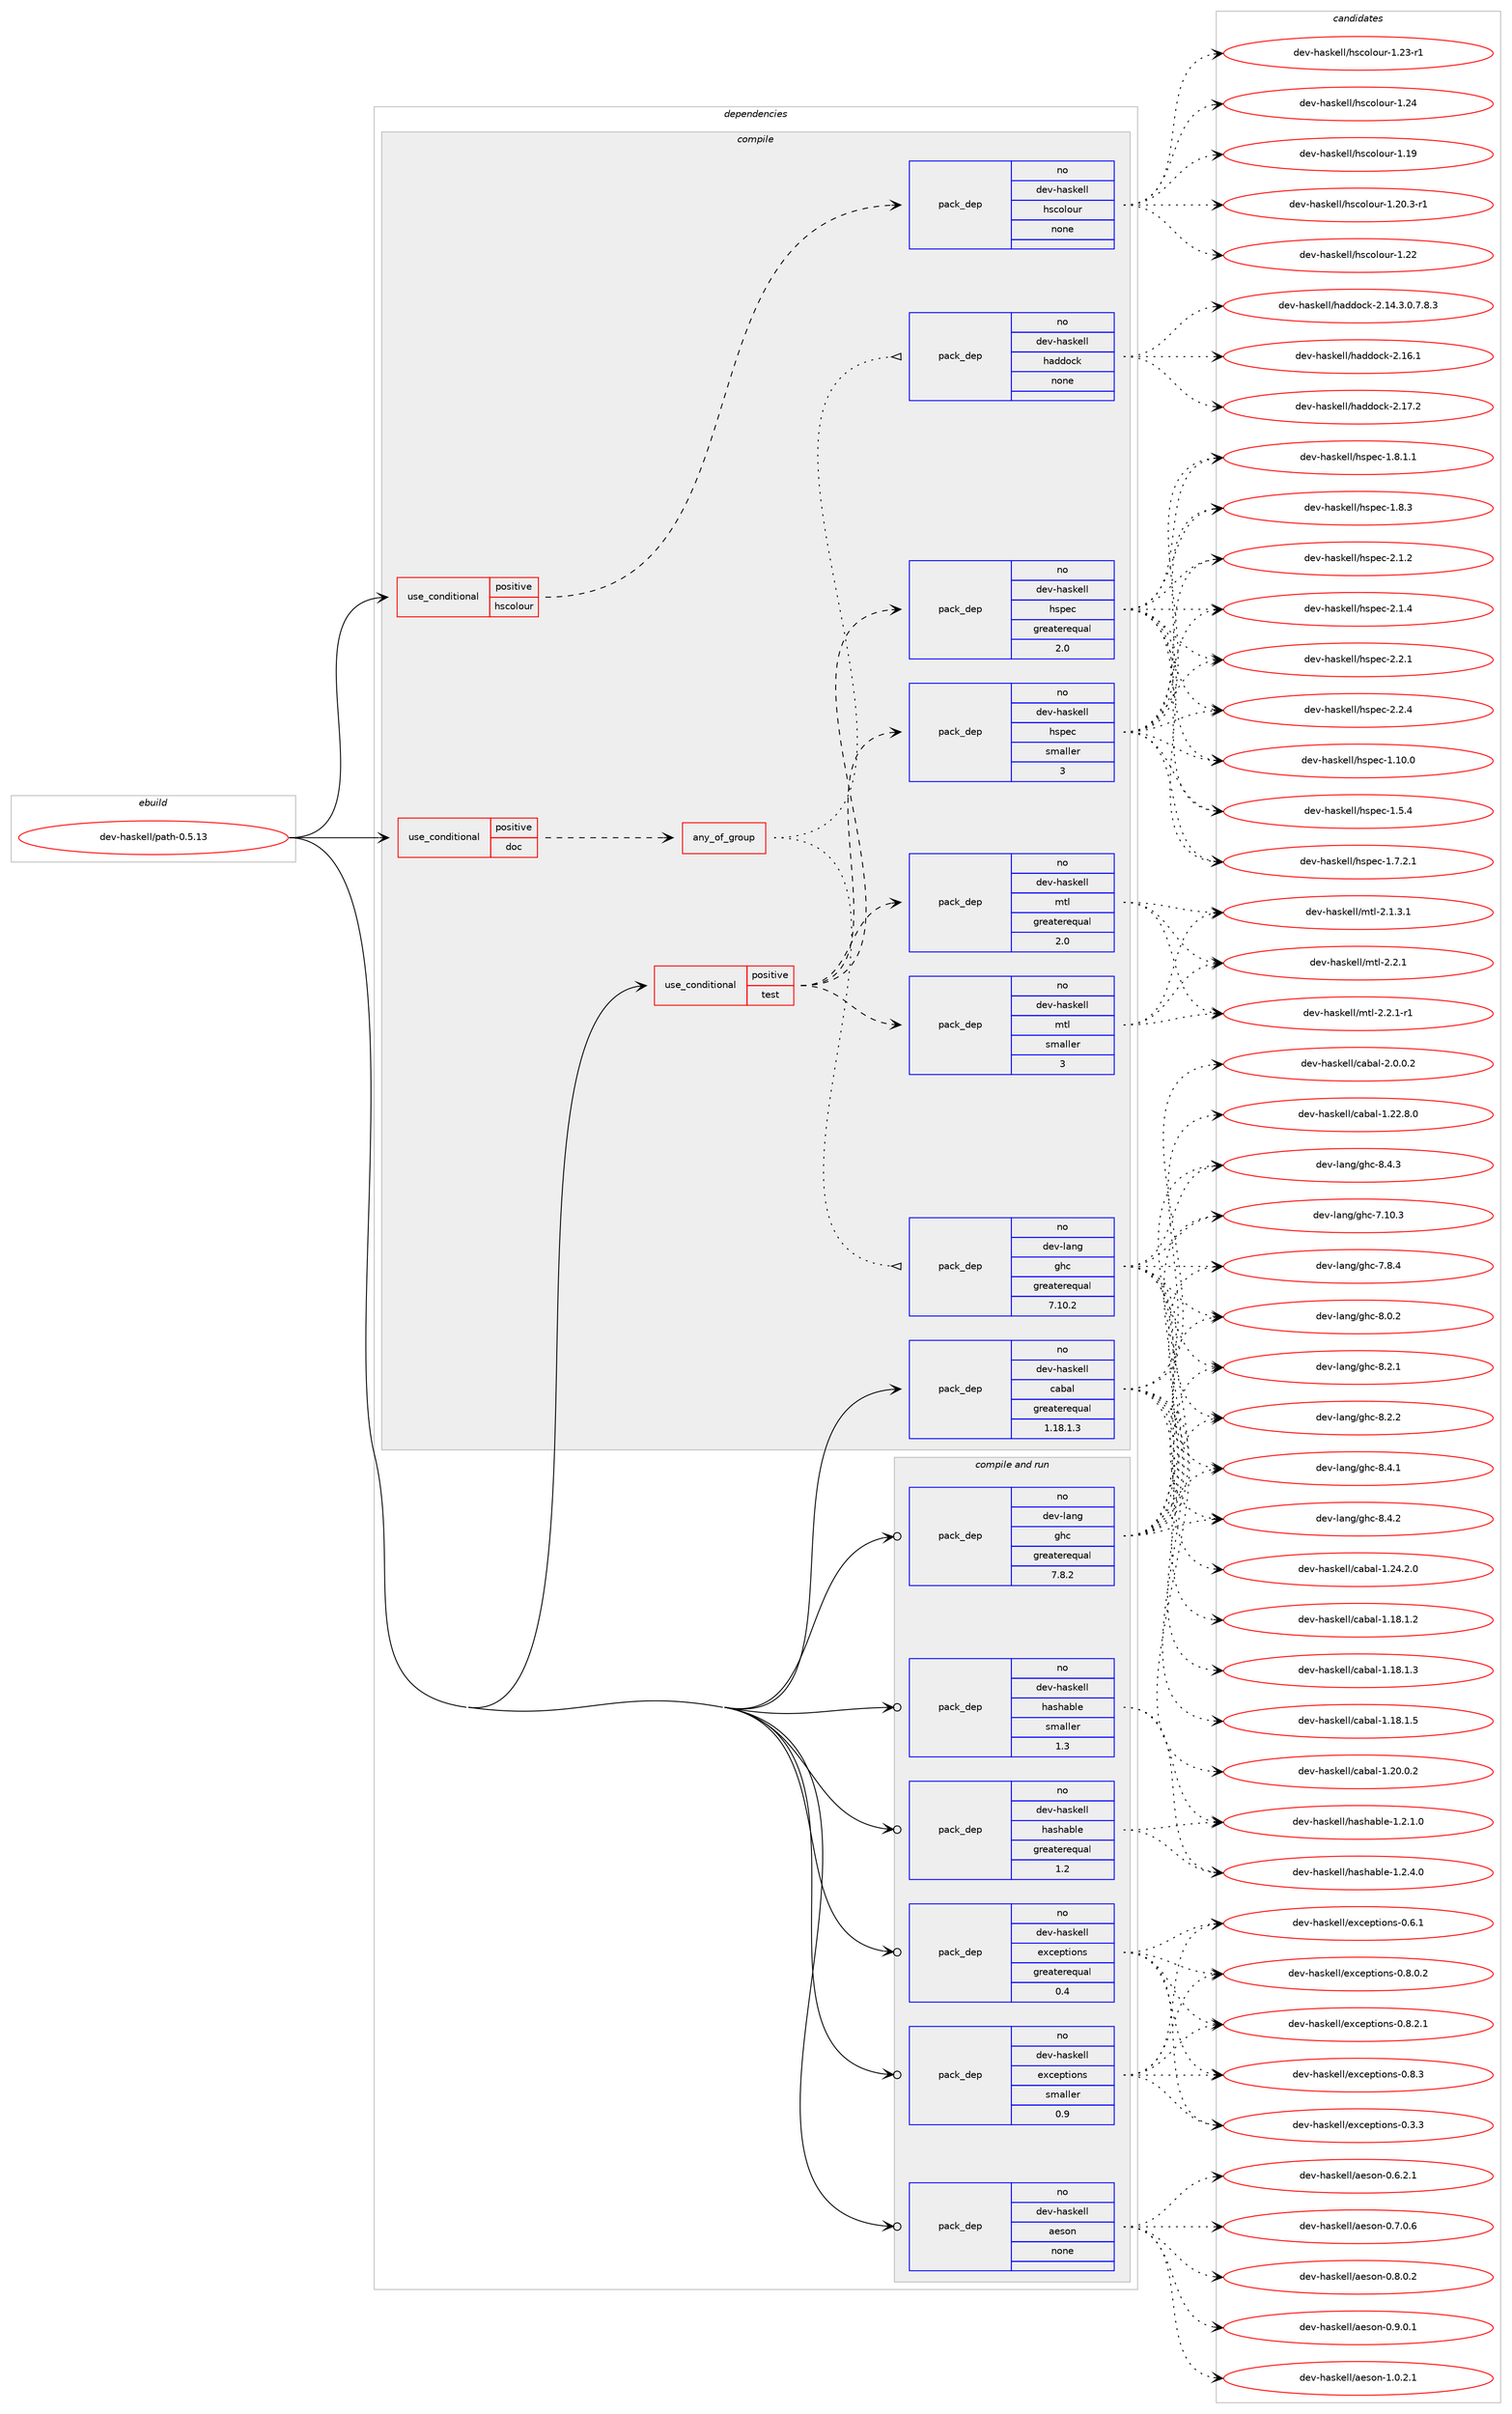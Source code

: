 digraph prolog {

# *************
# Graph options
# *************

newrank=true;
concentrate=true;
compound=true;
graph [rankdir=LR,fontname=Helvetica,fontsize=10,ranksep=1.5];#, ranksep=2.5, nodesep=0.2];
edge  [arrowhead=vee];
node  [fontname=Helvetica,fontsize=10];

# **********
# The ebuild
# **********

subgraph cluster_leftcol {
color=gray;
rank=same;
label=<<i>ebuild</i>>;
id [label="dev-haskell/path-0.5.13", color=red, width=4, href="../dev-haskell/path-0.5.13.svg"];
}

# ****************
# The dependencies
# ****************

subgraph cluster_midcol {
color=gray;
label=<<i>dependencies</i>>;
subgraph cluster_compile {
fillcolor="#eeeeee";
style=filled;
label=<<i>compile</i>>;
subgraph cond360980 {
dependency1341193 [label=<<TABLE BORDER="0" CELLBORDER="1" CELLSPACING="0" CELLPADDING="4"><TR><TD ROWSPAN="3" CELLPADDING="10">use_conditional</TD></TR><TR><TD>positive</TD></TR><TR><TD>doc</TD></TR></TABLE>>, shape=none, color=red];
subgraph any21365 {
dependency1341194 [label=<<TABLE BORDER="0" CELLBORDER="1" CELLSPACING="0" CELLPADDING="4"><TR><TD CELLPADDING="10">any_of_group</TD></TR></TABLE>>, shape=none, color=red];subgraph pack958296 {
dependency1341195 [label=<<TABLE BORDER="0" CELLBORDER="1" CELLSPACING="0" CELLPADDING="4" WIDTH="220"><TR><TD ROWSPAN="6" CELLPADDING="30">pack_dep</TD></TR><TR><TD WIDTH="110">no</TD></TR><TR><TD>dev-haskell</TD></TR><TR><TD>haddock</TD></TR><TR><TD>none</TD></TR><TR><TD></TD></TR></TABLE>>, shape=none, color=blue];
}
dependency1341194:e -> dependency1341195:w [weight=20,style="dotted",arrowhead="oinv"];
subgraph pack958297 {
dependency1341196 [label=<<TABLE BORDER="0" CELLBORDER="1" CELLSPACING="0" CELLPADDING="4" WIDTH="220"><TR><TD ROWSPAN="6" CELLPADDING="30">pack_dep</TD></TR><TR><TD WIDTH="110">no</TD></TR><TR><TD>dev-lang</TD></TR><TR><TD>ghc</TD></TR><TR><TD>greaterequal</TD></TR><TR><TD>7.10.2</TD></TR></TABLE>>, shape=none, color=blue];
}
dependency1341194:e -> dependency1341196:w [weight=20,style="dotted",arrowhead="oinv"];
}
dependency1341193:e -> dependency1341194:w [weight=20,style="dashed",arrowhead="vee"];
}
id:e -> dependency1341193:w [weight=20,style="solid",arrowhead="vee"];
subgraph cond360981 {
dependency1341197 [label=<<TABLE BORDER="0" CELLBORDER="1" CELLSPACING="0" CELLPADDING="4"><TR><TD ROWSPAN="3" CELLPADDING="10">use_conditional</TD></TR><TR><TD>positive</TD></TR><TR><TD>hscolour</TD></TR></TABLE>>, shape=none, color=red];
subgraph pack958298 {
dependency1341198 [label=<<TABLE BORDER="0" CELLBORDER="1" CELLSPACING="0" CELLPADDING="4" WIDTH="220"><TR><TD ROWSPAN="6" CELLPADDING="30">pack_dep</TD></TR><TR><TD WIDTH="110">no</TD></TR><TR><TD>dev-haskell</TD></TR><TR><TD>hscolour</TD></TR><TR><TD>none</TD></TR><TR><TD></TD></TR></TABLE>>, shape=none, color=blue];
}
dependency1341197:e -> dependency1341198:w [weight=20,style="dashed",arrowhead="vee"];
}
id:e -> dependency1341197:w [weight=20,style="solid",arrowhead="vee"];
subgraph cond360982 {
dependency1341199 [label=<<TABLE BORDER="0" CELLBORDER="1" CELLSPACING="0" CELLPADDING="4"><TR><TD ROWSPAN="3" CELLPADDING="10">use_conditional</TD></TR><TR><TD>positive</TD></TR><TR><TD>test</TD></TR></TABLE>>, shape=none, color=red];
subgraph pack958299 {
dependency1341200 [label=<<TABLE BORDER="0" CELLBORDER="1" CELLSPACING="0" CELLPADDING="4" WIDTH="220"><TR><TD ROWSPAN="6" CELLPADDING="30">pack_dep</TD></TR><TR><TD WIDTH="110">no</TD></TR><TR><TD>dev-haskell</TD></TR><TR><TD>hspec</TD></TR><TR><TD>greaterequal</TD></TR><TR><TD>2.0</TD></TR></TABLE>>, shape=none, color=blue];
}
dependency1341199:e -> dependency1341200:w [weight=20,style="dashed",arrowhead="vee"];
subgraph pack958300 {
dependency1341201 [label=<<TABLE BORDER="0" CELLBORDER="1" CELLSPACING="0" CELLPADDING="4" WIDTH="220"><TR><TD ROWSPAN="6" CELLPADDING="30">pack_dep</TD></TR><TR><TD WIDTH="110">no</TD></TR><TR><TD>dev-haskell</TD></TR><TR><TD>hspec</TD></TR><TR><TD>smaller</TD></TR><TR><TD>3</TD></TR></TABLE>>, shape=none, color=blue];
}
dependency1341199:e -> dependency1341201:w [weight=20,style="dashed",arrowhead="vee"];
subgraph pack958301 {
dependency1341202 [label=<<TABLE BORDER="0" CELLBORDER="1" CELLSPACING="0" CELLPADDING="4" WIDTH="220"><TR><TD ROWSPAN="6" CELLPADDING="30">pack_dep</TD></TR><TR><TD WIDTH="110">no</TD></TR><TR><TD>dev-haskell</TD></TR><TR><TD>mtl</TD></TR><TR><TD>greaterequal</TD></TR><TR><TD>2.0</TD></TR></TABLE>>, shape=none, color=blue];
}
dependency1341199:e -> dependency1341202:w [weight=20,style="dashed",arrowhead="vee"];
subgraph pack958302 {
dependency1341203 [label=<<TABLE BORDER="0" CELLBORDER="1" CELLSPACING="0" CELLPADDING="4" WIDTH="220"><TR><TD ROWSPAN="6" CELLPADDING="30">pack_dep</TD></TR><TR><TD WIDTH="110">no</TD></TR><TR><TD>dev-haskell</TD></TR><TR><TD>mtl</TD></TR><TR><TD>smaller</TD></TR><TR><TD>3</TD></TR></TABLE>>, shape=none, color=blue];
}
dependency1341199:e -> dependency1341203:w [weight=20,style="dashed",arrowhead="vee"];
}
id:e -> dependency1341199:w [weight=20,style="solid",arrowhead="vee"];
subgraph pack958303 {
dependency1341204 [label=<<TABLE BORDER="0" CELLBORDER="1" CELLSPACING="0" CELLPADDING="4" WIDTH="220"><TR><TD ROWSPAN="6" CELLPADDING="30">pack_dep</TD></TR><TR><TD WIDTH="110">no</TD></TR><TR><TD>dev-haskell</TD></TR><TR><TD>cabal</TD></TR><TR><TD>greaterequal</TD></TR><TR><TD>1.18.1.3</TD></TR></TABLE>>, shape=none, color=blue];
}
id:e -> dependency1341204:w [weight=20,style="solid",arrowhead="vee"];
}
subgraph cluster_compileandrun {
fillcolor="#eeeeee";
style=filled;
label=<<i>compile and run</i>>;
subgraph pack958304 {
dependency1341205 [label=<<TABLE BORDER="0" CELLBORDER="1" CELLSPACING="0" CELLPADDING="4" WIDTH="220"><TR><TD ROWSPAN="6" CELLPADDING="30">pack_dep</TD></TR><TR><TD WIDTH="110">no</TD></TR><TR><TD>dev-haskell</TD></TR><TR><TD>aeson</TD></TR><TR><TD>none</TD></TR><TR><TD></TD></TR></TABLE>>, shape=none, color=blue];
}
id:e -> dependency1341205:w [weight=20,style="solid",arrowhead="odotvee"];
subgraph pack958305 {
dependency1341206 [label=<<TABLE BORDER="0" CELLBORDER="1" CELLSPACING="0" CELLPADDING="4" WIDTH="220"><TR><TD ROWSPAN="6" CELLPADDING="30">pack_dep</TD></TR><TR><TD WIDTH="110">no</TD></TR><TR><TD>dev-haskell</TD></TR><TR><TD>exceptions</TD></TR><TR><TD>greaterequal</TD></TR><TR><TD>0.4</TD></TR></TABLE>>, shape=none, color=blue];
}
id:e -> dependency1341206:w [weight=20,style="solid",arrowhead="odotvee"];
subgraph pack958306 {
dependency1341207 [label=<<TABLE BORDER="0" CELLBORDER="1" CELLSPACING="0" CELLPADDING="4" WIDTH="220"><TR><TD ROWSPAN="6" CELLPADDING="30">pack_dep</TD></TR><TR><TD WIDTH="110">no</TD></TR><TR><TD>dev-haskell</TD></TR><TR><TD>exceptions</TD></TR><TR><TD>smaller</TD></TR><TR><TD>0.9</TD></TR></TABLE>>, shape=none, color=blue];
}
id:e -> dependency1341207:w [weight=20,style="solid",arrowhead="odotvee"];
subgraph pack958307 {
dependency1341208 [label=<<TABLE BORDER="0" CELLBORDER="1" CELLSPACING="0" CELLPADDING="4" WIDTH="220"><TR><TD ROWSPAN="6" CELLPADDING="30">pack_dep</TD></TR><TR><TD WIDTH="110">no</TD></TR><TR><TD>dev-haskell</TD></TR><TR><TD>hashable</TD></TR><TR><TD>greaterequal</TD></TR><TR><TD>1.2</TD></TR></TABLE>>, shape=none, color=blue];
}
id:e -> dependency1341208:w [weight=20,style="solid",arrowhead="odotvee"];
subgraph pack958308 {
dependency1341209 [label=<<TABLE BORDER="0" CELLBORDER="1" CELLSPACING="0" CELLPADDING="4" WIDTH="220"><TR><TD ROWSPAN="6" CELLPADDING="30">pack_dep</TD></TR><TR><TD WIDTH="110">no</TD></TR><TR><TD>dev-haskell</TD></TR><TR><TD>hashable</TD></TR><TR><TD>smaller</TD></TR><TR><TD>1.3</TD></TR></TABLE>>, shape=none, color=blue];
}
id:e -> dependency1341209:w [weight=20,style="solid",arrowhead="odotvee"];
subgraph pack958309 {
dependency1341210 [label=<<TABLE BORDER="0" CELLBORDER="1" CELLSPACING="0" CELLPADDING="4" WIDTH="220"><TR><TD ROWSPAN="6" CELLPADDING="30">pack_dep</TD></TR><TR><TD WIDTH="110">no</TD></TR><TR><TD>dev-lang</TD></TR><TR><TD>ghc</TD></TR><TR><TD>greaterequal</TD></TR><TR><TD>7.8.2</TD></TR></TABLE>>, shape=none, color=blue];
}
id:e -> dependency1341210:w [weight=20,style="solid",arrowhead="odotvee"];
}
subgraph cluster_run {
fillcolor="#eeeeee";
style=filled;
label=<<i>run</i>>;
}
}

# **************
# The candidates
# **************

subgraph cluster_choices {
rank=same;
color=gray;
label=<<i>candidates</i>>;

subgraph choice958296 {
color=black;
nodesep=1;
choice1001011184510497115107101108108471049710010011199107455046495246514648465546564651 [label="dev-haskell/haddock-2.14.3.0.7.8.3", color=red, width=4,href="../dev-haskell/haddock-2.14.3.0.7.8.3.svg"];
choice100101118451049711510710110810847104971001001119910745504649544649 [label="dev-haskell/haddock-2.16.1", color=red, width=4,href="../dev-haskell/haddock-2.16.1.svg"];
choice100101118451049711510710110810847104971001001119910745504649554650 [label="dev-haskell/haddock-2.17.2", color=red, width=4,href="../dev-haskell/haddock-2.17.2.svg"];
dependency1341195:e -> choice1001011184510497115107101108108471049710010011199107455046495246514648465546564651:w [style=dotted,weight="100"];
dependency1341195:e -> choice100101118451049711510710110810847104971001001119910745504649544649:w [style=dotted,weight="100"];
dependency1341195:e -> choice100101118451049711510710110810847104971001001119910745504649554650:w [style=dotted,weight="100"];
}
subgraph choice958297 {
color=black;
nodesep=1;
choice1001011184510897110103471031049945554649484651 [label="dev-lang/ghc-7.10.3", color=red, width=4,href="../dev-lang/ghc-7.10.3.svg"];
choice10010111845108971101034710310499455546564652 [label="dev-lang/ghc-7.8.4", color=red, width=4,href="../dev-lang/ghc-7.8.4.svg"];
choice10010111845108971101034710310499455646484650 [label="dev-lang/ghc-8.0.2", color=red, width=4,href="../dev-lang/ghc-8.0.2.svg"];
choice10010111845108971101034710310499455646504649 [label="dev-lang/ghc-8.2.1", color=red, width=4,href="../dev-lang/ghc-8.2.1.svg"];
choice10010111845108971101034710310499455646504650 [label="dev-lang/ghc-8.2.2", color=red, width=4,href="../dev-lang/ghc-8.2.2.svg"];
choice10010111845108971101034710310499455646524649 [label="dev-lang/ghc-8.4.1", color=red, width=4,href="../dev-lang/ghc-8.4.1.svg"];
choice10010111845108971101034710310499455646524650 [label="dev-lang/ghc-8.4.2", color=red, width=4,href="../dev-lang/ghc-8.4.2.svg"];
choice10010111845108971101034710310499455646524651 [label="dev-lang/ghc-8.4.3", color=red, width=4,href="../dev-lang/ghc-8.4.3.svg"];
dependency1341196:e -> choice1001011184510897110103471031049945554649484651:w [style=dotted,weight="100"];
dependency1341196:e -> choice10010111845108971101034710310499455546564652:w [style=dotted,weight="100"];
dependency1341196:e -> choice10010111845108971101034710310499455646484650:w [style=dotted,weight="100"];
dependency1341196:e -> choice10010111845108971101034710310499455646504649:w [style=dotted,weight="100"];
dependency1341196:e -> choice10010111845108971101034710310499455646504650:w [style=dotted,weight="100"];
dependency1341196:e -> choice10010111845108971101034710310499455646524649:w [style=dotted,weight="100"];
dependency1341196:e -> choice10010111845108971101034710310499455646524650:w [style=dotted,weight="100"];
dependency1341196:e -> choice10010111845108971101034710310499455646524651:w [style=dotted,weight="100"];
}
subgraph choice958298 {
color=black;
nodesep=1;
choice100101118451049711510710110810847104115991111081111171144549464957 [label="dev-haskell/hscolour-1.19", color=red, width=4,href="../dev-haskell/hscolour-1.19.svg"];
choice10010111845104971151071011081084710411599111108111117114454946504846514511449 [label="dev-haskell/hscolour-1.20.3-r1", color=red, width=4,href="../dev-haskell/hscolour-1.20.3-r1.svg"];
choice100101118451049711510710110810847104115991111081111171144549465050 [label="dev-haskell/hscolour-1.22", color=red, width=4,href="../dev-haskell/hscolour-1.22.svg"];
choice1001011184510497115107101108108471041159911110811111711445494650514511449 [label="dev-haskell/hscolour-1.23-r1", color=red, width=4,href="../dev-haskell/hscolour-1.23-r1.svg"];
choice100101118451049711510710110810847104115991111081111171144549465052 [label="dev-haskell/hscolour-1.24", color=red, width=4,href="../dev-haskell/hscolour-1.24.svg"];
dependency1341198:e -> choice100101118451049711510710110810847104115991111081111171144549464957:w [style=dotted,weight="100"];
dependency1341198:e -> choice10010111845104971151071011081084710411599111108111117114454946504846514511449:w [style=dotted,weight="100"];
dependency1341198:e -> choice100101118451049711510710110810847104115991111081111171144549465050:w [style=dotted,weight="100"];
dependency1341198:e -> choice1001011184510497115107101108108471041159911110811111711445494650514511449:w [style=dotted,weight="100"];
dependency1341198:e -> choice100101118451049711510710110810847104115991111081111171144549465052:w [style=dotted,weight="100"];
}
subgraph choice958299 {
color=black;
nodesep=1;
choice1001011184510497115107101108108471041151121019945494649484648 [label="dev-haskell/hspec-1.10.0", color=red, width=4,href="../dev-haskell/hspec-1.10.0.svg"];
choice10010111845104971151071011081084710411511210199454946534652 [label="dev-haskell/hspec-1.5.4", color=red, width=4,href="../dev-haskell/hspec-1.5.4.svg"];
choice100101118451049711510710110810847104115112101994549465546504649 [label="dev-haskell/hspec-1.7.2.1", color=red, width=4,href="../dev-haskell/hspec-1.7.2.1.svg"];
choice100101118451049711510710110810847104115112101994549465646494649 [label="dev-haskell/hspec-1.8.1.1", color=red, width=4,href="../dev-haskell/hspec-1.8.1.1.svg"];
choice10010111845104971151071011081084710411511210199454946564651 [label="dev-haskell/hspec-1.8.3", color=red, width=4,href="../dev-haskell/hspec-1.8.3.svg"];
choice10010111845104971151071011081084710411511210199455046494650 [label="dev-haskell/hspec-2.1.2", color=red, width=4,href="../dev-haskell/hspec-2.1.2.svg"];
choice10010111845104971151071011081084710411511210199455046494652 [label="dev-haskell/hspec-2.1.4", color=red, width=4,href="../dev-haskell/hspec-2.1.4.svg"];
choice10010111845104971151071011081084710411511210199455046504649 [label="dev-haskell/hspec-2.2.1", color=red, width=4,href="../dev-haskell/hspec-2.2.1.svg"];
choice10010111845104971151071011081084710411511210199455046504652 [label="dev-haskell/hspec-2.2.4", color=red, width=4,href="../dev-haskell/hspec-2.2.4.svg"];
dependency1341200:e -> choice1001011184510497115107101108108471041151121019945494649484648:w [style=dotted,weight="100"];
dependency1341200:e -> choice10010111845104971151071011081084710411511210199454946534652:w [style=dotted,weight="100"];
dependency1341200:e -> choice100101118451049711510710110810847104115112101994549465546504649:w [style=dotted,weight="100"];
dependency1341200:e -> choice100101118451049711510710110810847104115112101994549465646494649:w [style=dotted,weight="100"];
dependency1341200:e -> choice10010111845104971151071011081084710411511210199454946564651:w [style=dotted,weight="100"];
dependency1341200:e -> choice10010111845104971151071011081084710411511210199455046494650:w [style=dotted,weight="100"];
dependency1341200:e -> choice10010111845104971151071011081084710411511210199455046494652:w [style=dotted,weight="100"];
dependency1341200:e -> choice10010111845104971151071011081084710411511210199455046504649:w [style=dotted,weight="100"];
dependency1341200:e -> choice10010111845104971151071011081084710411511210199455046504652:w [style=dotted,weight="100"];
}
subgraph choice958300 {
color=black;
nodesep=1;
choice1001011184510497115107101108108471041151121019945494649484648 [label="dev-haskell/hspec-1.10.0", color=red, width=4,href="../dev-haskell/hspec-1.10.0.svg"];
choice10010111845104971151071011081084710411511210199454946534652 [label="dev-haskell/hspec-1.5.4", color=red, width=4,href="../dev-haskell/hspec-1.5.4.svg"];
choice100101118451049711510710110810847104115112101994549465546504649 [label="dev-haskell/hspec-1.7.2.1", color=red, width=4,href="../dev-haskell/hspec-1.7.2.1.svg"];
choice100101118451049711510710110810847104115112101994549465646494649 [label="dev-haskell/hspec-1.8.1.1", color=red, width=4,href="../dev-haskell/hspec-1.8.1.1.svg"];
choice10010111845104971151071011081084710411511210199454946564651 [label="dev-haskell/hspec-1.8.3", color=red, width=4,href="../dev-haskell/hspec-1.8.3.svg"];
choice10010111845104971151071011081084710411511210199455046494650 [label="dev-haskell/hspec-2.1.2", color=red, width=4,href="../dev-haskell/hspec-2.1.2.svg"];
choice10010111845104971151071011081084710411511210199455046494652 [label="dev-haskell/hspec-2.1.4", color=red, width=4,href="../dev-haskell/hspec-2.1.4.svg"];
choice10010111845104971151071011081084710411511210199455046504649 [label="dev-haskell/hspec-2.2.1", color=red, width=4,href="../dev-haskell/hspec-2.2.1.svg"];
choice10010111845104971151071011081084710411511210199455046504652 [label="dev-haskell/hspec-2.2.4", color=red, width=4,href="../dev-haskell/hspec-2.2.4.svg"];
dependency1341201:e -> choice1001011184510497115107101108108471041151121019945494649484648:w [style=dotted,weight="100"];
dependency1341201:e -> choice10010111845104971151071011081084710411511210199454946534652:w [style=dotted,weight="100"];
dependency1341201:e -> choice100101118451049711510710110810847104115112101994549465546504649:w [style=dotted,weight="100"];
dependency1341201:e -> choice100101118451049711510710110810847104115112101994549465646494649:w [style=dotted,weight="100"];
dependency1341201:e -> choice10010111845104971151071011081084710411511210199454946564651:w [style=dotted,weight="100"];
dependency1341201:e -> choice10010111845104971151071011081084710411511210199455046494650:w [style=dotted,weight="100"];
dependency1341201:e -> choice10010111845104971151071011081084710411511210199455046494652:w [style=dotted,weight="100"];
dependency1341201:e -> choice10010111845104971151071011081084710411511210199455046504649:w [style=dotted,weight="100"];
dependency1341201:e -> choice10010111845104971151071011081084710411511210199455046504652:w [style=dotted,weight="100"];
}
subgraph choice958301 {
color=black;
nodesep=1;
choice1001011184510497115107101108108471091161084550464946514649 [label="dev-haskell/mtl-2.1.3.1", color=red, width=4,href="../dev-haskell/mtl-2.1.3.1.svg"];
choice100101118451049711510710110810847109116108455046504649 [label="dev-haskell/mtl-2.2.1", color=red, width=4,href="../dev-haskell/mtl-2.2.1.svg"];
choice1001011184510497115107101108108471091161084550465046494511449 [label="dev-haskell/mtl-2.2.1-r1", color=red, width=4,href="../dev-haskell/mtl-2.2.1-r1.svg"];
dependency1341202:e -> choice1001011184510497115107101108108471091161084550464946514649:w [style=dotted,weight="100"];
dependency1341202:e -> choice100101118451049711510710110810847109116108455046504649:w [style=dotted,weight="100"];
dependency1341202:e -> choice1001011184510497115107101108108471091161084550465046494511449:w [style=dotted,weight="100"];
}
subgraph choice958302 {
color=black;
nodesep=1;
choice1001011184510497115107101108108471091161084550464946514649 [label="dev-haskell/mtl-2.1.3.1", color=red, width=4,href="../dev-haskell/mtl-2.1.3.1.svg"];
choice100101118451049711510710110810847109116108455046504649 [label="dev-haskell/mtl-2.2.1", color=red, width=4,href="../dev-haskell/mtl-2.2.1.svg"];
choice1001011184510497115107101108108471091161084550465046494511449 [label="dev-haskell/mtl-2.2.1-r1", color=red, width=4,href="../dev-haskell/mtl-2.2.1-r1.svg"];
dependency1341203:e -> choice1001011184510497115107101108108471091161084550464946514649:w [style=dotted,weight="100"];
dependency1341203:e -> choice100101118451049711510710110810847109116108455046504649:w [style=dotted,weight="100"];
dependency1341203:e -> choice1001011184510497115107101108108471091161084550465046494511449:w [style=dotted,weight="100"];
}
subgraph choice958303 {
color=black;
nodesep=1;
choice10010111845104971151071011081084799979897108454946495646494650 [label="dev-haskell/cabal-1.18.1.2", color=red, width=4,href="../dev-haskell/cabal-1.18.1.2.svg"];
choice10010111845104971151071011081084799979897108454946495646494651 [label="dev-haskell/cabal-1.18.1.3", color=red, width=4,href="../dev-haskell/cabal-1.18.1.3.svg"];
choice10010111845104971151071011081084799979897108454946495646494653 [label="dev-haskell/cabal-1.18.1.5", color=red, width=4,href="../dev-haskell/cabal-1.18.1.5.svg"];
choice10010111845104971151071011081084799979897108454946504846484650 [label="dev-haskell/cabal-1.20.0.2", color=red, width=4,href="../dev-haskell/cabal-1.20.0.2.svg"];
choice10010111845104971151071011081084799979897108454946505046564648 [label="dev-haskell/cabal-1.22.8.0", color=red, width=4,href="../dev-haskell/cabal-1.22.8.0.svg"];
choice10010111845104971151071011081084799979897108454946505246504648 [label="dev-haskell/cabal-1.24.2.0", color=red, width=4,href="../dev-haskell/cabal-1.24.2.0.svg"];
choice100101118451049711510710110810847999798971084550464846484650 [label="dev-haskell/cabal-2.0.0.2", color=red, width=4,href="../dev-haskell/cabal-2.0.0.2.svg"];
dependency1341204:e -> choice10010111845104971151071011081084799979897108454946495646494650:w [style=dotted,weight="100"];
dependency1341204:e -> choice10010111845104971151071011081084799979897108454946495646494651:w [style=dotted,weight="100"];
dependency1341204:e -> choice10010111845104971151071011081084799979897108454946495646494653:w [style=dotted,weight="100"];
dependency1341204:e -> choice10010111845104971151071011081084799979897108454946504846484650:w [style=dotted,weight="100"];
dependency1341204:e -> choice10010111845104971151071011081084799979897108454946505046564648:w [style=dotted,weight="100"];
dependency1341204:e -> choice10010111845104971151071011081084799979897108454946505246504648:w [style=dotted,weight="100"];
dependency1341204:e -> choice100101118451049711510710110810847999798971084550464846484650:w [style=dotted,weight="100"];
}
subgraph choice958304 {
color=black;
nodesep=1;
choice100101118451049711510710110810847971011151111104548465446504649 [label="dev-haskell/aeson-0.6.2.1", color=red, width=4,href="../dev-haskell/aeson-0.6.2.1.svg"];
choice100101118451049711510710110810847971011151111104548465546484654 [label="dev-haskell/aeson-0.7.0.6", color=red, width=4,href="../dev-haskell/aeson-0.7.0.6.svg"];
choice100101118451049711510710110810847971011151111104548465646484650 [label="dev-haskell/aeson-0.8.0.2", color=red, width=4,href="../dev-haskell/aeson-0.8.0.2.svg"];
choice100101118451049711510710110810847971011151111104548465746484649 [label="dev-haskell/aeson-0.9.0.1", color=red, width=4,href="../dev-haskell/aeson-0.9.0.1.svg"];
choice100101118451049711510710110810847971011151111104549464846504649 [label="dev-haskell/aeson-1.0.2.1", color=red, width=4,href="../dev-haskell/aeson-1.0.2.1.svg"];
dependency1341205:e -> choice100101118451049711510710110810847971011151111104548465446504649:w [style=dotted,weight="100"];
dependency1341205:e -> choice100101118451049711510710110810847971011151111104548465546484654:w [style=dotted,weight="100"];
dependency1341205:e -> choice100101118451049711510710110810847971011151111104548465646484650:w [style=dotted,weight="100"];
dependency1341205:e -> choice100101118451049711510710110810847971011151111104548465746484649:w [style=dotted,weight="100"];
dependency1341205:e -> choice100101118451049711510710110810847971011151111104549464846504649:w [style=dotted,weight="100"];
}
subgraph choice958305 {
color=black;
nodesep=1;
choice10010111845104971151071011081084710112099101112116105111110115454846514651 [label="dev-haskell/exceptions-0.3.3", color=red, width=4,href="../dev-haskell/exceptions-0.3.3.svg"];
choice10010111845104971151071011081084710112099101112116105111110115454846544649 [label="dev-haskell/exceptions-0.6.1", color=red, width=4,href="../dev-haskell/exceptions-0.6.1.svg"];
choice100101118451049711510710110810847101120991011121161051111101154548465646484650 [label="dev-haskell/exceptions-0.8.0.2", color=red, width=4,href="../dev-haskell/exceptions-0.8.0.2.svg"];
choice100101118451049711510710110810847101120991011121161051111101154548465646504649 [label="dev-haskell/exceptions-0.8.2.1", color=red, width=4,href="../dev-haskell/exceptions-0.8.2.1.svg"];
choice10010111845104971151071011081084710112099101112116105111110115454846564651 [label="dev-haskell/exceptions-0.8.3", color=red, width=4,href="../dev-haskell/exceptions-0.8.3.svg"];
dependency1341206:e -> choice10010111845104971151071011081084710112099101112116105111110115454846514651:w [style=dotted,weight="100"];
dependency1341206:e -> choice10010111845104971151071011081084710112099101112116105111110115454846544649:w [style=dotted,weight="100"];
dependency1341206:e -> choice100101118451049711510710110810847101120991011121161051111101154548465646484650:w [style=dotted,weight="100"];
dependency1341206:e -> choice100101118451049711510710110810847101120991011121161051111101154548465646504649:w [style=dotted,weight="100"];
dependency1341206:e -> choice10010111845104971151071011081084710112099101112116105111110115454846564651:w [style=dotted,weight="100"];
}
subgraph choice958306 {
color=black;
nodesep=1;
choice10010111845104971151071011081084710112099101112116105111110115454846514651 [label="dev-haskell/exceptions-0.3.3", color=red, width=4,href="../dev-haskell/exceptions-0.3.3.svg"];
choice10010111845104971151071011081084710112099101112116105111110115454846544649 [label="dev-haskell/exceptions-0.6.1", color=red, width=4,href="../dev-haskell/exceptions-0.6.1.svg"];
choice100101118451049711510710110810847101120991011121161051111101154548465646484650 [label="dev-haskell/exceptions-0.8.0.2", color=red, width=4,href="../dev-haskell/exceptions-0.8.0.2.svg"];
choice100101118451049711510710110810847101120991011121161051111101154548465646504649 [label="dev-haskell/exceptions-0.8.2.1", color=red, width=4,href="../dev-haskell/exceptions-0.8.2.1.svg"];
choice10010111845104971151071011081084710112099101112116105111110115454846564651 [label="dev-haskell/exceptions-0.8.3", color=red, width=4,href="../dev-haskell/exceptions-0.8.3.svg"];
dependency1341207:e -> choice10010111845104971151071011081084710112099101112116105111110115454846514651:w [style=dotted,weight="100"];
dependency1341207:e -> choice10010111845104971151071011081084710112099101112116105111110115454846544649:w [style=dotted,weight="100"];
dependency1341207:e -> choice100101118451049711510710110810847101120991011121161051111101154548465646484650:w [style=dotted,weight="100"];
dependency1341207:e -> choice100101118451049711510710110810847101120991011121161051111101154548465646504649:w [style=dotted,weight="100"];
dependency1341207:e -> choice10010111845104971151071011081084710112099101112116105111110115454846564651:w [style=dotted,weight="100"];
}
subgraph choice958307 {
color=black;
nodesep=1;
choice1001011184510497115107101108108471049711510497981081014549465046494648 [label="dev-haskell/hashable-1.2.1.0", color=red, width=4,href="../dev-haskell/hashable-1.2.1.0.svg"];
choice1001011184510497115107101108108471049711510497981081014549465046524648 [label="dev-haskell/hashable-1.2.4.0", color=red, width=4,href="../dev-haskell/hashable-1.2.4.0.svg"];
dependency1341208:e -> choice1001011184510497115107101108108471049711510497981081014549465046494648:w [style=dotted,weight="100"];
dependency1341208:e -> choice1001011184510497115107101108108471049711510497981081014549465046524648:w [style=dotted,weight="100"];
}
subgraph choice958308 {
color=black;
nodesep=1;
choice1001011184510497115107101108108471049711510497981081014549465046494648 [label="dev-haskell/hashable-1.2.1.0", color=red, width=4,href="../dev-haskell/hashable-1.2.1.0.svg"];
choice1001011184510497115107101108108471049711510497981081014549465046524648 [label="dev-haskell/hashable-1.2.4.0", color=red, width=4,href="../dev-haskell/hashable-1.2.4.0.svg"];
dependency1341209:e -> choice1001011184510497115107101108108471049711510497981081014549465046494648:w [style=dotted,weight="100"];
dependency1341209:e -> choice1001011184510497115107101108108471049711510497981081014549465046524648:w [style=dotted,weight="100"];
}
subgraph choice958309 {
color=black;
nodesep=1;
choice1001011184510897110103471031049945554649484651 [label="dev-lang/ghc-7.10.3", color=red, width=4,href="../dev-lang/ghc-7.10.3.svg"];
choice10010111845108971101034710310499455546564652 [label="dev-lang/ghc-7.8.4", color=red, width=4,href="../dev-lang/ghc-7.8.4.svg"];
choice10010111845108971101034710310499455646484650 [label="dev-lang/ghc-8.0.2", color=red, width=4,href="../dev-lang/ghc-8.0.2.svg"];
choice10010111845108971101034710310499455646504649 [label="dev-lang/ghc-8.2.1", color=red, width=4,href="../dev-lang/ghc-8.2.1.svg"];
choice10010111845108971101034710310499455646504650 [label="dev-lang/ghc-8.2.2", color=red, width=4,href="../dev-lang/ghc-8.2.2.svg"];
choice10010111845108971101034710310499455646524649 [label="dev-lang/ghc-8.4.1", color=red, width=4,href="../dev-lang/ghc-8.4.1.svg"];
choice10010111845108971101034710310499455646524650 [label="dev-lang/ghc-8.4.2", color=red, width=4,href="../dev-lang/ghc-8.4.2.svg"];
choice10010111845108971101034710310499455646524651 [label="dev-lang/ghc-8.4.3", color=red, width=4,href="../dev-lang/ghc-8.4.3.svg"];
dependency1341210:e -> choice1001011184510897110103471031049945554649484651:w [style=dotted,weight="100"];
dependency1341210:e -> choice10010111845108971101034710310499455546564652:w [style=dotted,weight="100"];
dependency1341210:e -> choice10010111845108971101034710310499455646484650:w [style=dotted,weight="100"];
dependency1341210:e -> choice10010111845108971101034710310499455646504649:w [style=dotted,weight="100"];
dependency1341210:e -> choice10010111845108971101034710310499455646504650:w [style=dotted,weight="100"];
dependency1341210:e -> choice10010111845108971101034710310499455646524649:w [style=dotted,weight="100"];
dependency1341210:e -> choice10010111845108971101034710310499455646524650:w [style=dotted,weight="100"];
dependency1341210:e -> choice10010111845108971101034710310499455646524651:w [style=dotted,weight="100"];
}
}

}
